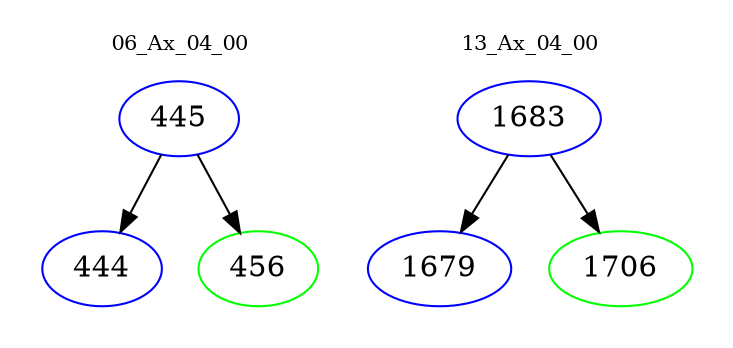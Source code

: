 digraph{
subgraph cluster_0 {
color = white
label = "06_Ax_04_00";
fontsize=10;
T0_445 [label="445", color="blue"]
T0_445 -> T0_444 [color="black"]
T0_444 [label="444", color="blue"]
T0_445 -> T0_456 [color="black"]
T0_456 [label="456", color="green"]
}
subgraph cluster_1 {
color = white
label = "13_Ax_04_00";
fontsize=10;
T1_1683 [label="1683", color="blue"]
T1_1683 -> T1_1679 [color="black"]
T1_1679 [label="1679", color="blue"]
T1_1683 -> T1_1706 [color="black"]
T1_1706 [label="1706", color="green"]
}
}
